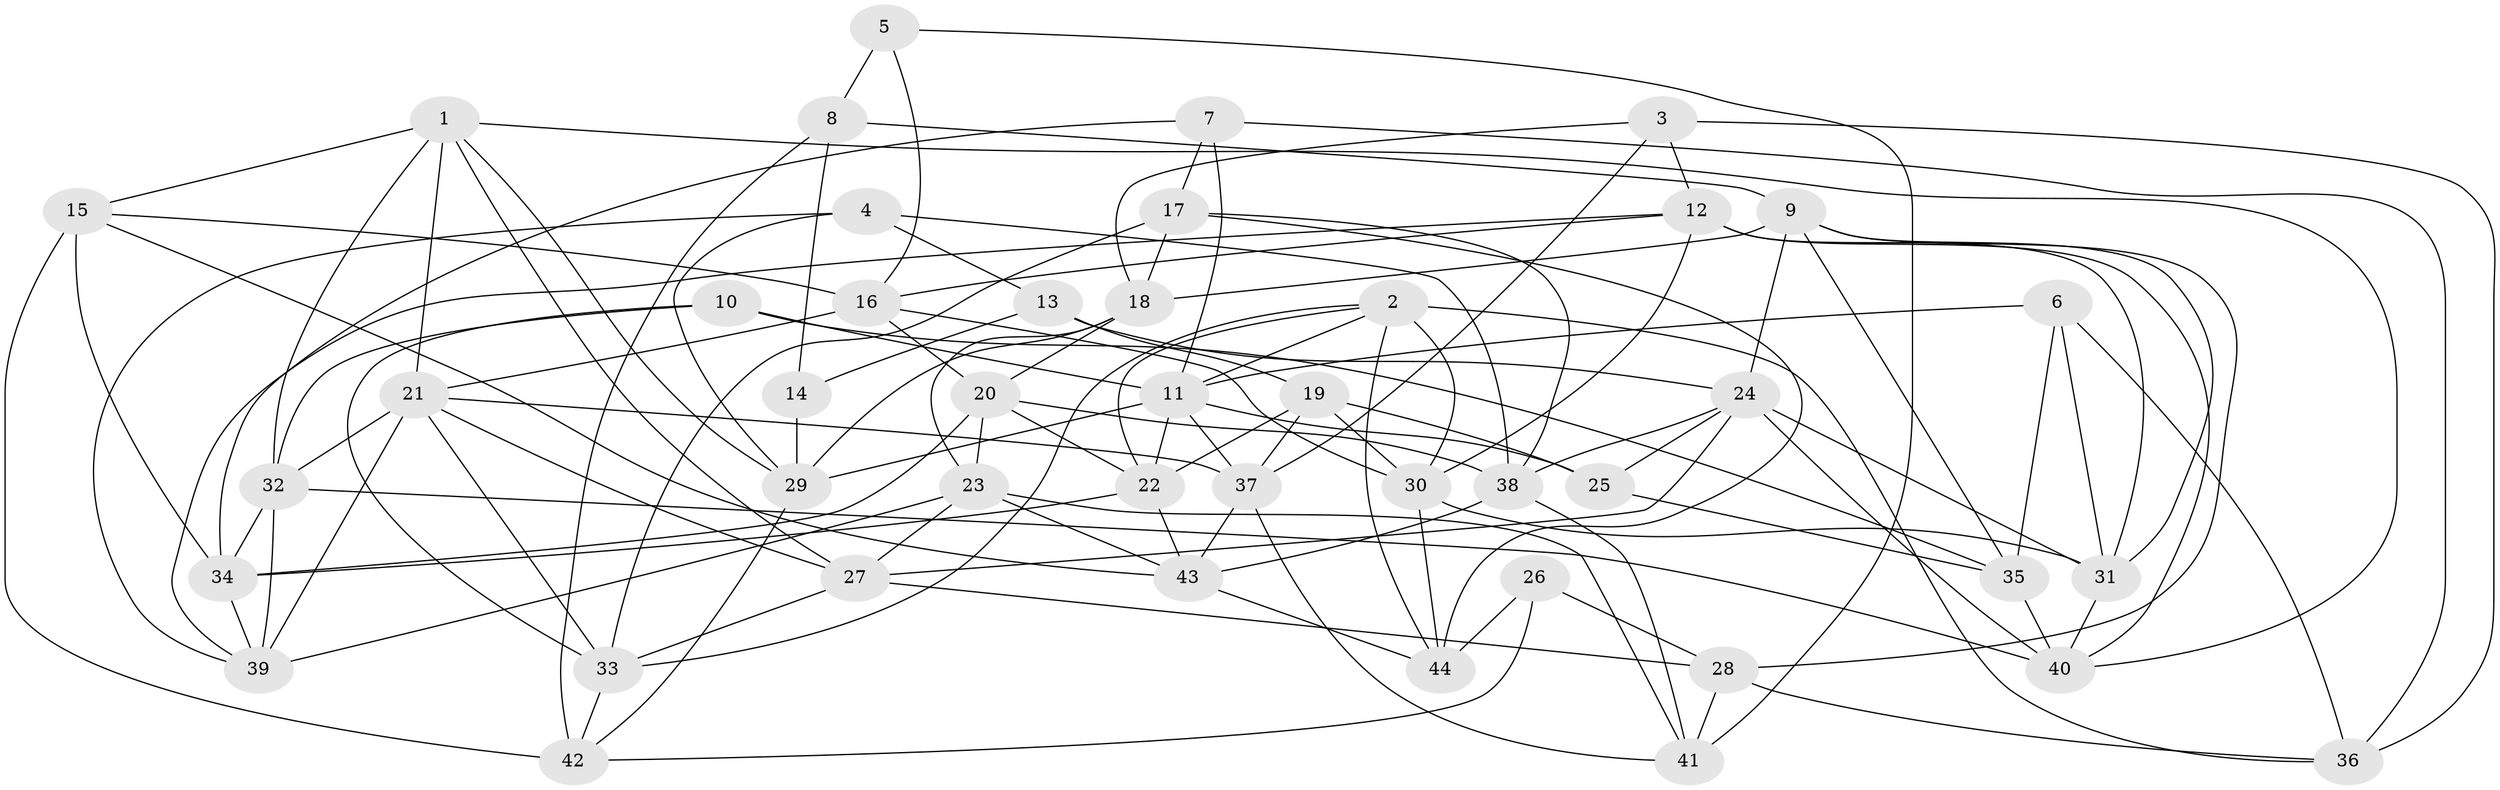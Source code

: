 // original degree distribution, {4: 1.0}
// Generated by graph-tools (version 1.1) at 2025/02/03/09/25 03:02:55]
// undirected, 44 vertices, 117 edges
graph export_dot {
graph [start="1"]
  node [color=gray90,style=filled];
  1;
  2;
  3;
  4;
  5;
  6;
  7;
  8;
  9;
  10;
  11;
  12;
  13;
  14;
  15;
  16;
  17;
  18;
  19;
  20;
  21;
  22;
  23;
  24;
  25;
  26;
  27;
  28;
  29;
  30;
  31;
  32;
  33;
  34;
  35;
  36;
  37;
  38;
  39;
  40;
  41;
  42;
  43;
  44;
  1 -- 15 [weight=1.0];
  1 -- 21 [weight=1.0];
  1 -- 27 [weight=1.0];
  1 -- 29 [weight=1.0];
  1 -- 32 [weight=1.0];
  1 -- 40 [weight=1.0];
  2 -- 11 [weight=1.0];
  2 -- 22 [weight=1.0];
  2 -- 30 [weight=1.0];
  2 -- 33 [weight=1.0];
  2 -- 36 [weight=1.0];
  2 -- 44 [weight=1.0];
  3 -- 12 [weight=1.0];
  3 -- 18 [weight=1.0];
  3 -- 36 [weight=1.0];
  3 -- 37 [weight=1.0];
  4 -- 13 [weight=1.0];
  4 -- 29 [weight=1.0];
  4 -- 38 [weight=1.0];
  4 -- 39 [weight=1.0];
  5 -- 8 [weight=2.0];
  5 -- 16 [weight=1.0];
  5 -- 41 [weight=1.0];
  6 -- 11 [weight=1.0];
  6 -- 31 [weight=1.0];
  6 -- 35 [weight=2.0];
  6 -- 36 [weight=2.0];
  7 -- 11 [weight=1.0];
  7 -- 17 [weight=1.0];
  7 -- 34 [weight=1.0];
  7 -- 36 [weight=1.0];
  8 -- 9 [weight=1.0];
  8 -- 14 [weight=2.0];
  8 -- 42 [weight=1.0];
  9 -- 18 [weight=1.0];
  9 -- 24 [weight=1.0];
  9 -- 28 [weight=1.0];
  9 -- 31 [weight=1.0];
  9 -- 35 [weight=1.0];
  10 -- 11 [weight=1.0];
  10 -- 32 [weight=1.0];
  10 -- 33 [weight=1.0];
  10 -- 35 [weight=1.0];
  11 -- 22 [weight=1.0];
  11 -- 25 [weight=1.0];
  11 -- 29 [weight=1.0];
  11 -- 37 [weight=1.0];
  12 -- 16 [weight=1.0];
  12 -- 30 [weight=1.0];
  12 -- 31 [weight=1.0];
  12 -- 39 [weight=1.0];
  12 -- 40 [weight=1.0];
  13 -- 14 [weight=1.0];
  13 -- 19 [weight=2.0];
  13 -- 24 [weight=2.0];
  14 -- 29 [weight=1.0];
  15 -- 16 [weight=1.0];
  15 -- 34 [weight=1.0];
  15 -- 42 [weight=2.0];
  15 -- 43 [weight=1.0];
  16 -- 20 [weight=1.0];
  16 -- 21 [weight=1.0];
  16 -- 30 [weight=1.0];
  17 -- 18 [weight=1.0];
  17 -- 33 [weight=2.0];
  17 -- 38 [weight=1.0];
  17 -- 44 [weight=1.0];
  18 -- 20 [weight=1.0];
  18 -- 23 [weight=1.0];
  18 -- 29 [weight=1.0];
  19 -- 22 [weight=1.0];
  19 -- 25 [weight=1.0];
  19 -- 30 [weight=1.0];
  19 -- 37 [weight=1.0];
  20 -- 22 [weight=1.0];
  20 -- 23 [weight=1.0];
  20 -- 34 [weight=1.0];
  20 -- 38 [weight=1.0];
  21 -- 27 [weight=1.0];
  21 -- 32 [weight=1.0];
  21 -- 33 [weight=2.0];
  21 -- 37 [weight=1.0];
  21 -- 39 [weight=1.0];
  22 -- 34 [weight=1.0];
  22 -- 43 [weight=1.0];
  23 -- 27 [weight=1.0];
  23 -- 39 [weight=1.0];
  23 -- 41 [weight=1.0];
  23 -- 43 [weight=1.0];
  24 -- 25 [weight=1.0];
  24 -- 27 [weight=1.0];
  24 -- 31 [weight=1.0];
  24 -- 38 [weight=1.0];
  24 -- 40 [weight=1.0];
  25 -- 35 [weight=1.0];
  26 -- 28 [weight=1.0];
  26 -- 42 [weight=1.0];
  26 -- 44 [weight=2.0];
  27 -- 28 [weight=1.0];
  27 -- 33 [weight=1.0];
  28 -- 36 [weight=1.0];
  28 -- 41 [weight=2.0];
  29 -- 42 [weight=1.0];
  30 -- 31 [weight=1.0];
  30 -- 44 [weight=1.0];
  31 -- 40 [weight=1.0];
  32 -- 34 [weight=1.0];
  32 -- 39 [weight=1.0];
  32 -- 40 [weight=1.0];
  33 -- 42 [weight=1.0];
  34 -- 39 [weight=1.0];
  35 -- 40 [weight=1.0];
  37 -- 41 [weight=1.0];
  37 -- 43 [weight=1.0];
  38 -- 41 [weight=1.0];
  38 -- 43 [weight=1.0];
  43 -- 44 [weight=1.0];
}
